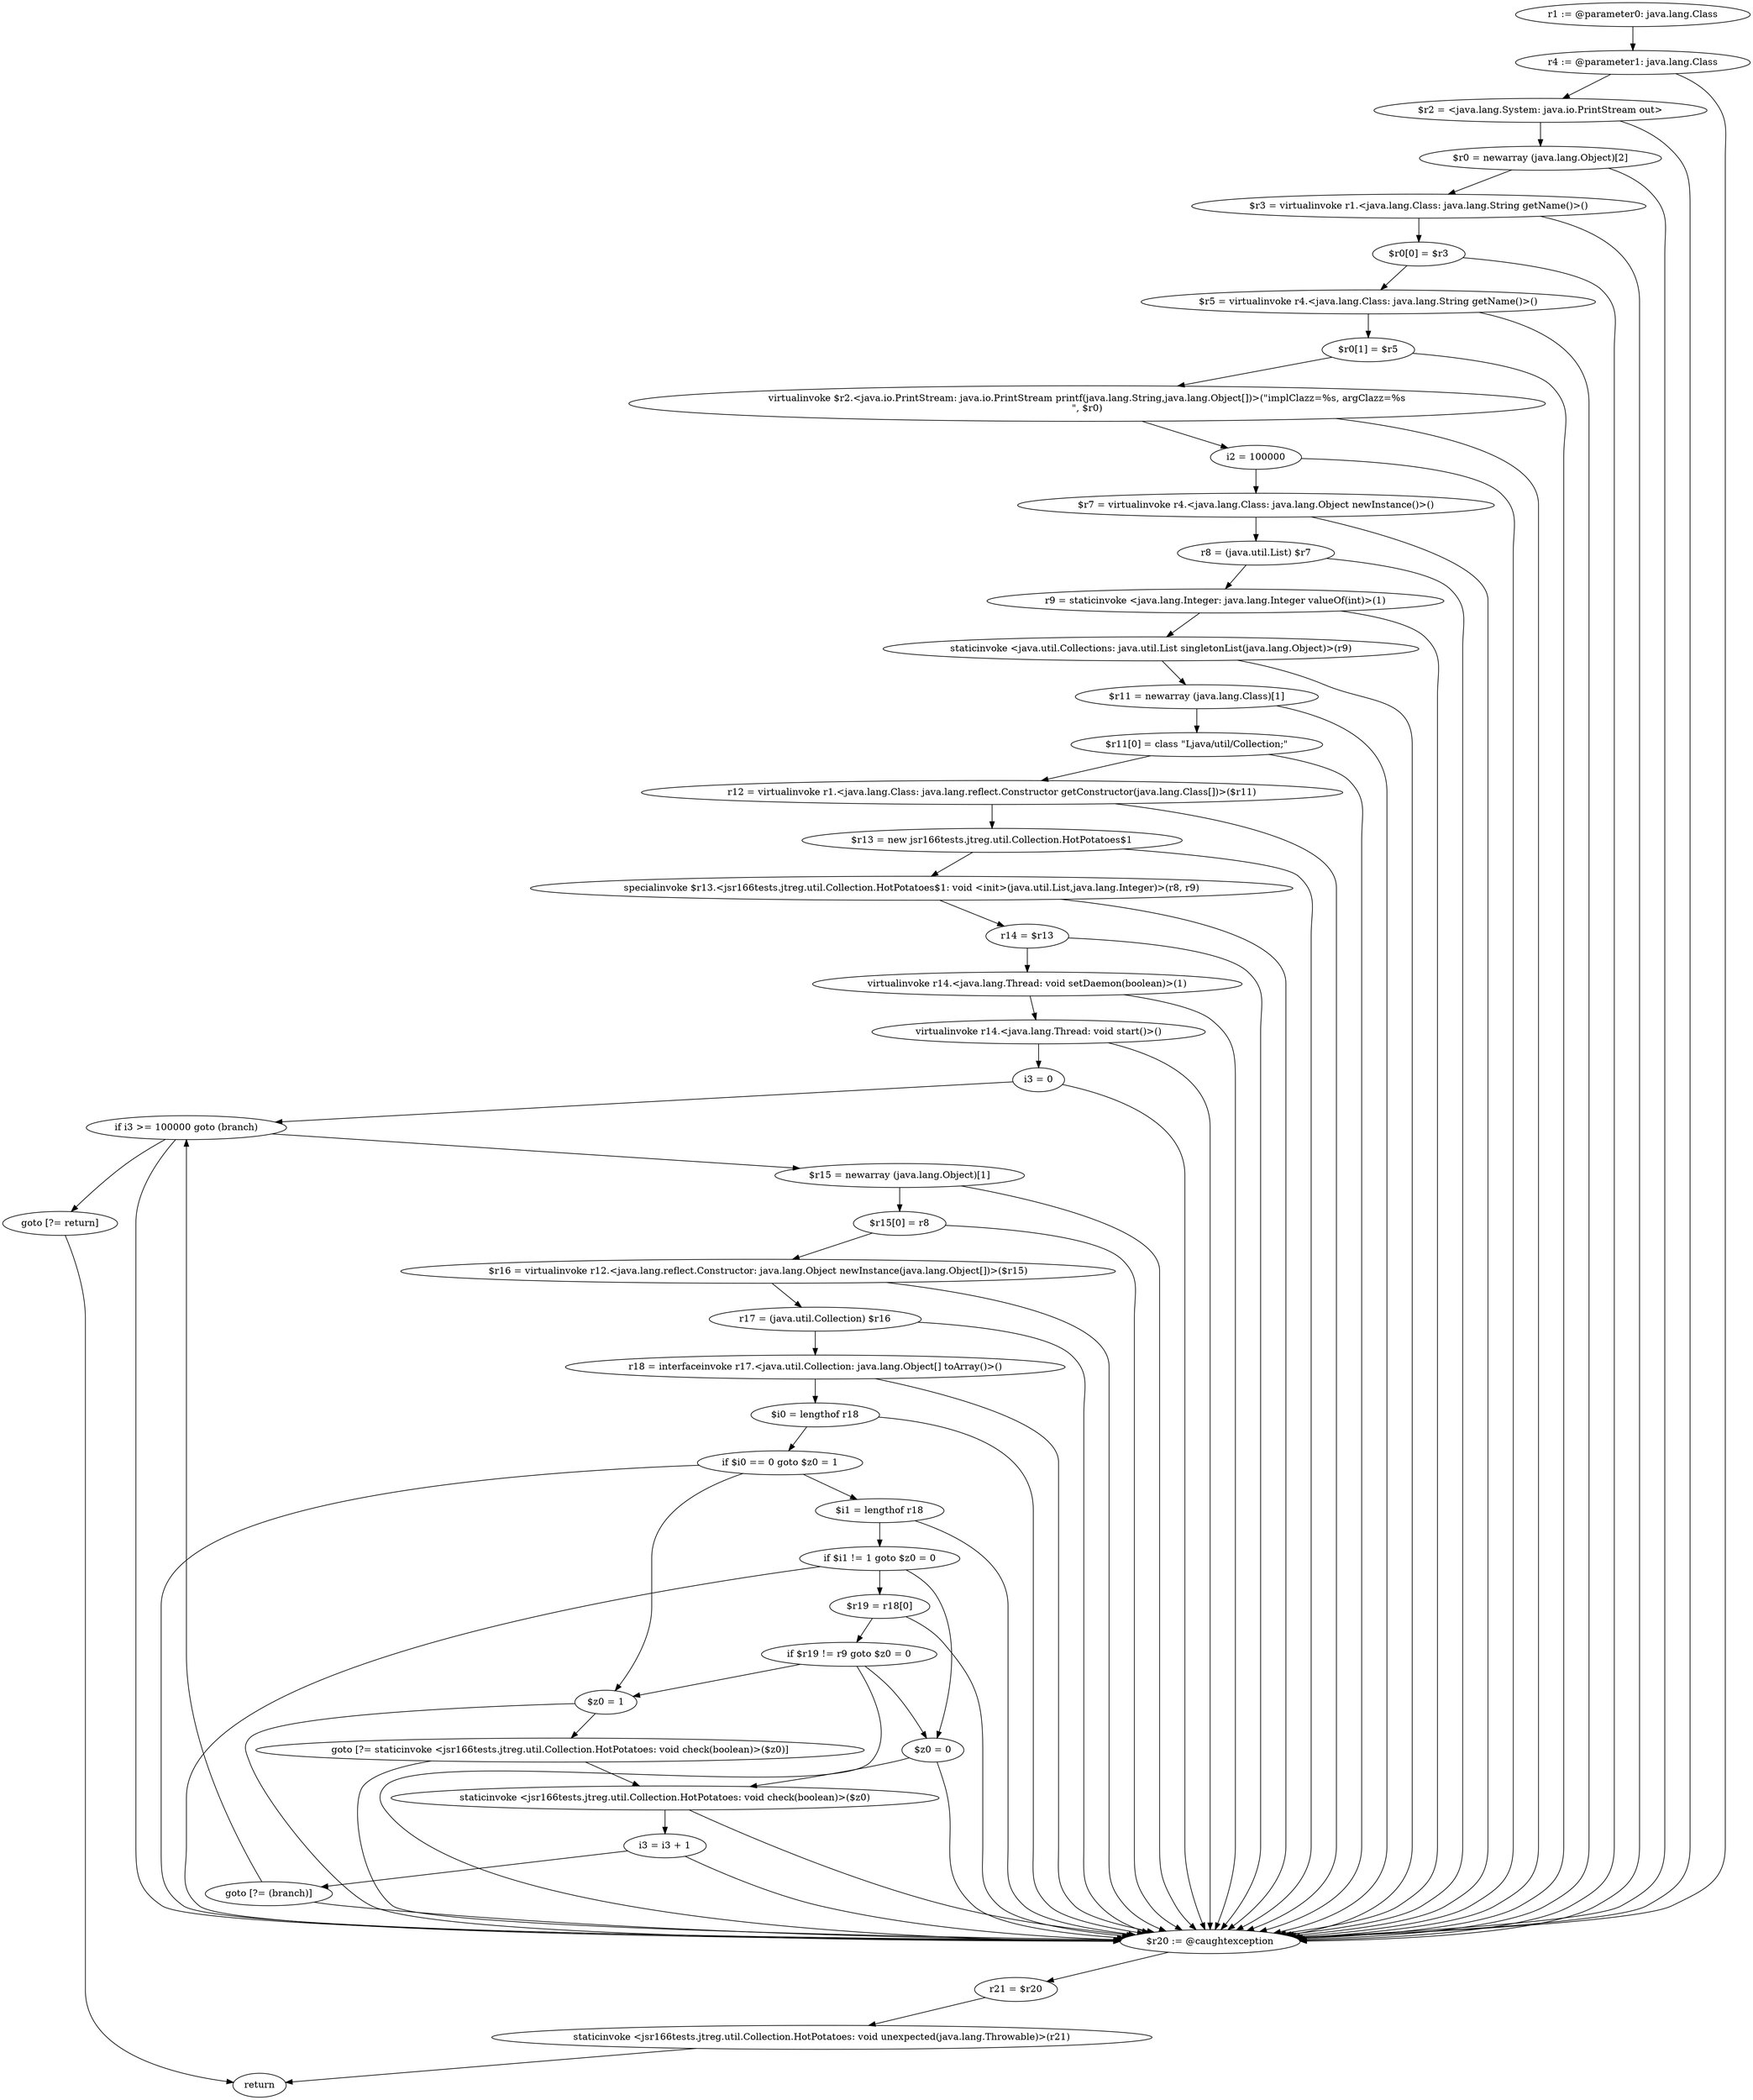 digraph "unitGraph" {
    "r1 := @parameter0: java.lang.Class"
    "r4 := @parameter1: java.lang.Class"
    "$r2 = <java.lang.System: java.io.PrintStream out>"
    "$r0 = newarray (java.lang.Object)[2]"
    "$r3 = virtualinvoke r1.<java.lang.Class: java.lang.String getName()>()"
    "$r0[0] = $r3"
    "$r5 = virtualinvoke r4.<java.lang.Class: java.lang.String getName()>()"
    "$r0[1] = $r5"
    "virtualinvoke $r2.<java.io.PrintStream: java.io.PrintStream printf(java.lang.String,java.lang.Object[])>(\"implClazz=%s, argClazz=%s\n\", $r0)"
    "i2 = 100000"
    "$r7 = virtualinvoke r4.<java.lang.Class: java.lang.Object newInstance()>()"
    "r8 = (java.util.List) $r7"
    "r9 = staticinvoke <java.lang.Integer: java.lang.Integer valueOf(int)>(1)"
    "staticinvoke <java.util.Collections: java.util.List singletonList(java.lang.Object)>(r9)"
    "$r11 = newarray (java.lang.Class)[1]"
    "$r11[0] = class \"Ljava/util/Collection;\""
    "r12 = virtualinvoke r1.<java.lang.Class: java.lang.reflect.Constructor getConstructor(java.lang.Class[])>($r11)"
    "$r13 = new jsr166tests.jtreg.util.Collection.HotPotatoes$1"
    "specialinvoke $r13.<jsr166tests.jtreg.util.Collection.HotPotatoes$1: void <init>(java.util.List,java.lang.Integer)>(r8, r9)"
    "r14 = $r13"
    "virtualinvoke r14.<java.lang.Thread: void setDaemon(boolean)>(1)"
    "virtualinvoke r14.<java.lang.Thread: void start()>()"
    "i3 = 0"
    "if i3 >= 100000 goto (branch)"
    "$r15 = newarray (java.lang.Object)[1]"
    "$r15[0] = r8"
    "$r16 = virtualinvoke r12.<java.lang.reflect.Constructor: java.lang.Object newInstance(java.lang.Object[])>($r15)"
    "r17 = (java.util.Collection) $r16"
    "r18 = interfaceinvoke r17.<java.util.Collection: java.lang.Object[] toArray()>()"
    "$i0 = lengthof r18"
    "if $i0 == 0 goto $z0 = 1"
    "$i1 = lengthof r18"
    "if $i1 != 1 goto $z0 = 0"
    "$r19 = r18[0]"
    "if $r19 != r9 goto $z0 = 0"
    "$z0 = 1"
    "goto [?= staticinvoke <jsr166tests.jtreg.util.Collection.HotPotatoes: void check(boolean)>($z0)]"
    "$z0 = 0"
    "staticinvoke <jsr166tests.jtreg.util.Collection.HotPotatoes: void check(boolean)>($z0)"
    "i3 = i3 + 1"
    "goto [?= (branch)]"
    "goto [?= return]"
    "$r20 := @caughtexception"
    "r21 = $r20"
    "staticinvoke <jsr166tests.jtreg.util.Collection.HotPotatoes: void unexpected(java.lang.Throwable)>(r21)"
    "return"
    "r1 := @parameter0: java.lang.Class"->"r4 := @parameter1: java.lang.Class";
    "r4 := @parameter1: java.lang.Class"->"$r2 = <java.lang.System: java.io.PrintStream out>";
    "r4 := @parameter1: java.lang.Class"->"$r20 := @caughtexception";
    "$r2 = <java.lang.System: java.io.PrintStream out>"->"$r0 = newarray (java.lang.Object)[2]";
    "$r2 = <java.lang.System: java.io.PrintStream out>"->"$r20 := @caughtexception";
    "$r0 = newarray (java.lang.Object)[2]"->"$r3 = virtualinvoke r1.<java.lang.Class: java.lang.String getName()>()";
    "$r0 = newarray (java.lang.Object)[2]"->"$r20 := @caughtexception";
    "$r3 = virtualinvoke r1.<java.lang.Class: java.lang.String getName()>()"->"$r0[0] = $r3";
    "$r3 = virtualinvoke r1.<java.lang.Class: java.lang.String getName()>()"->"$r20 := @caughtexception";
    "$r0[0] = $r3"->"$r5 = virtualinvoke r4.<java.lang.Class: java.lang.String getName()>()";
    "$r0[0] = $r3"->"$r20 := @caughtexception";
    "$r5 = virtualinvoke r4.<java.lang.Class: java.lang.String getName()>()"->"$r0[1] = $r5";
    "$r5 = virtualinvoke r4.<java.lang.Class: java.lang.String getName()>()"->"$r20 := @caughtexception";
    "$r0[1] = $r5"->"virtualinvoke $r2.<java.io.PrintStream: java.io.PrintStream printf(java.lang.String,java.lang.Object[])>(\"implClazz=%s, argClazz=%s\n\", $r0)";
    "$r0[1] = $r5"->"$r20 := @caughtexception";
    "virtualinvoke $r2.<java.io.PrintStream: java.io.PrintStream printf(java.lang.String,java.lang.Object[])>(\"implClazz=%s, argClazz=%s\n\", $r0)"->"i2 = 100000";
    "virtualinvoke $r2.<java.io.PrintStream: java.io.PrintStream printf(java.lang.String,java.lang.Object[])>(\"implClazz=%s, argClazz=%s\n\", $r0)"->"$r20 := @caughtexception";
    "i2 = 100000"->"$r7 = virtualinvoke r4.<java.lang.Class: java.lang.Object newInstance()>()";
    "i2 = 100000"->"$r20 := @caughtexception";
    "$r7 = virtualinvoke r4.<java.lang.Class: java.lang.Object newInstance()>()"->"r8 = (java.util.List) $r7";
    "$r7 = virtualinvoke r4.<java.lang.Class: java.lang.Object newInstance()>()"->"$r20 := @caughtexception";
    "r8 = (java.util.List) $r7"->"r9 = staticinvoke <java.lang.Integer: java.lang.Integer valueOf(int)>(1)";
    "r8 = (java.util.List) $r7"->"$r20 := @caughtexception";
    "r9 = staticinvoke <java.lang.Integer: java.lang.Integer valueOf(int)>(1)"->"staticinvoke <java.util.Collections: java.util.List singletonList(java.lang.Object)>(r9)";
    "r9 = staticinvoke <java.lang.Integer: java.lang.Integer valueOf(int)>(1)"->"$r20 := @caughtexception";
    "staticinvoke <java.util.Collections: java.util.List singletonList(java.lang.Object)>(r9)"->"$r11 = newarray (java.lang.Class)[1]";
    "staticinvoke <java.util.Collections: java.util.List singletonList(java.lang.Object)>(r9)"->"$r20 := @caughtexception";
    "$r11 = newarray (java.lang.Class)[1]"->"$r11[0] = class \"Ljava/util/Collection;\"";
    "$r11 = newarray (java.lang.Class)[1]"->"$r20 := @caughtexception";
    "$r11[0] = class \"Ljava/util/Collection;\""->"r12 = virtualinvoke r1.<java.lang.Class: java.lang.reflect.Constructor getConstructor(java.lang.Class[])>($r11)";
    "$r11[0] = class \"Ljava/util/Collection;\""->"$r20 := @caughtexception";
    "r12 = virtualinvoke r1.<java.lang.Class: java.lang.reflect.Constructor getConstructor(java.lang.Class[])>($r11)"->"$r13 = new jsr166tests.jtreg.util.Collection.HotPotatoes$1";
    "r12 = virtualinvoke r1.<java.lang.Class: java.lang.reflect.Constructor getConstructor(java.lang.Class[])>($r11)"->"$r20 := @caughtexception";
    "$r13 = new jsr166tests.jtreg.util.Collection.HotPotatoes$1"->"specialinvoke $r13.<jsr166tests.jtreg.util.Collection.HotPotatoes$1: void <init>(java.util.List,java.lang.Integer)>(r8, r9)";
    "$r13 = new jsr166tests.jtreg.util.Collection.HotPotatoes$1"->"$r20 := @caughtexception";
    "specialinvoke $r13.<jsr166tests.jtreg.util.Collection.HotPotatoes$1: void <init>(java.util.List,java.lang.Integer)>(r8, r9)"->"r14 = $r13";
    "specialinvoke $r13.<jsr166tests.jtreg.util.Collection.HotPotatoes$1: void <init>(java.util.List,java.lang.Integer)>(r8, r9)"->"$r20 := @caughtexception";
    "r14 = $r13"->"virtualinvoke r14.<java.lang.Thread: void setDaemon(boolean)>(1)";
    "r14 = $r13"->"$r20 := @caughtexception";
    "virtualinvoke r14.<java.lang.Thread: void setDaemon(boolean)>(1)"->"virtualinvoke r14.<java.lang.Thread: void start()>()";
    "virtualinvoke r14.<java.lang.Thread: void setDaemon(boolean)>(1)"->"$r20 := @caughtexception";
    "virtualinvoke r14.<java.lang.Thread: void start()>()"->"i3 = 0";
    "virtualinvoke r14.<java.lang.Thread: void start()>()"->"$r20 := @caughtexception";
    "i3 = 0"->"if i3 >= 100000 goto (branch)";
    "i3 = 0"->"$r20 := @caughtexception";
    "if i3 >= 100000 goto (branch)"->"$r15 = newarray (java.lang.Object)[1]";
    "if i3 >= 100000 goto (branch)"->"goto [?= return]";
    "if i3 >= 100000 goto (branch)"->"$r20 := @caughtexception";
    "$r15 = newarray (java.lang.Object)[1]"->"$r15[0] = r8";
    "$r15 = newarray (java.lang.Object)[1]"->"$r20 := @caughtexception";
    "$r15[0] = r8"->"$r16 = virtualinvoke r12.<java.lang.reflect.Constructor: java.lang.Object newInstance(java.lang.Object[])>($r15)";
    "$r15[0] = r8"->"$r20 := @caughtexception";
    "$r16 = virtualinvoke r12.<java.lang.reflect.Constructor: java.lang.Object newInstance(java.lang.Object[])>($r15)"->"r17 = (java.util.Collection) $r16";
    "$r16 = virtualinvoke r12.<java.lang.reflect.Constructor: java.lang.Object newInstance(java.lang.Object[])>($r15)"->"$r20 := @caughtexception";
    "r17 = (java.util.Collection) $r16"->"r18 = interfaceinvoke r17.<java.util.Collection: java.lang.Object[] toArray()>()";
    "r17 = (java.util.Collection) $r16"->"$r20 := @caughtexception";
    "r18 = interfaceinvoke r17.<java.util.Collection: java.lang.Object[] toArray()>()"->"$i0 = lengthof r18";
    "r18 = interfaceinvoke r17.<java.util.Collection: java.lang.Object[] toArray()>()"->"$r20 := @caughtexception";
    "$i0 = lengthof r18"->"if $i0 == 0 goto $z0 = 1";
    "$i0 = lengthof r18"->"$r20 := @caughtexception";
    "if $i0 == 0 goto $z0 = 1"->"$i1 = lengthof r18";
    "if $i0 == 0 goto $z0 = 1"->"$z0 = 1";
    "if $i0 == 0 goto $z0 = 1"->"$r20 := @caughtexception";
    "$i1 = lengthof r18"->"if $i1 != 1 goto $z0 = 0";
    "$i1 = lengthof r18"->"$r20 := @caughtexception";
    "if $i1 != 1 goto $z0 = 0"->"$r19 = r18[0]";
    "if $i1 != 1 goto $z0 = 0"->"$z0 = 0";
    "if $i1 != 1 goto $z0 = 0"->"$r20 := @caughtexception";
    "$r19 = r18[0]"->"if $r19 != r9 goto $z0 = 0";
    "$r19 = r18[0]"->"$r20 := @caughtexception";
    "if $r19 != r9 goto $z0 = 0"->"$z0 = 1";
    "if $r19 != r9 goto $z0 = 0"->"$z0 = 0";
    "if $r19 != r9 goto $z0 = 0"->"$r20 := @caughtexception";
    "$z0 = 1"->"goto [?= staticinvoke <jsr166tests.jtreg.util.Collection.HotPotatoes: void check(boolean)>($z0)]";
    "$z0 = 1"->"$r20 := @caughtexception";
    "goto [?= staticinvoke <jsr166tests.jtreg.util.Collection.HotPotatoes: void check(boolean)>($z0)]"->"staticinvoke <jsr166tests.jtreg.util.Collection.HotPotatoes: void check(boolean)>($z0)";
    "goto [?= staticinvoke <jsr166tests.jtreg.util.Collection.HotPotatoes: void check(boolean)>($z0)]"->"$r20 := @caughtexception";
    "$z0 = 0"->"staticinvoke <jsr166tests.jtreg.util.Collection.HotPotatoes: void check(boolean)>($z0)";
    "$z0 = 0"->"$r20 := @caughtexception";
    "staticinvoke <jsr166tests.jtreg.util.Collection.HotPotatoes: void check(boolean)>($z0)"->"i3 = i3 + 1";
    "staticinvoke <jsr166tests.jtreg.util.Collection.HotPotatoes: void check(boolean)>($z0)"->"$r20 := @caughtexception";
    "i3 = i3 + 1"->"goto [?= (branch)]";
    "i3 = i3 + 1"->"$r20 := @caughtexception";
    "goto [?= (branch)]"->"if i3 >= 100000 goto (branch)";
    "goto [?= (branch)]"->"$r20 := @caughtexception";
    "goto [?= return]"->"return";
    "$r20 := @caughtexception"->"r21 = $r20";
    "r21 = $r20"->"staticinvoke <jsr166tests.jtreg.util.Collection.HotPotatoes: void unexpected(java.lang.Throwable)>(r21)";
    "staticinvoke <jsr166tests.jtreg.util.Collection.HotPotatoes: void unexpected(java.lang.Throwable)>(r21)"->"return";
}

